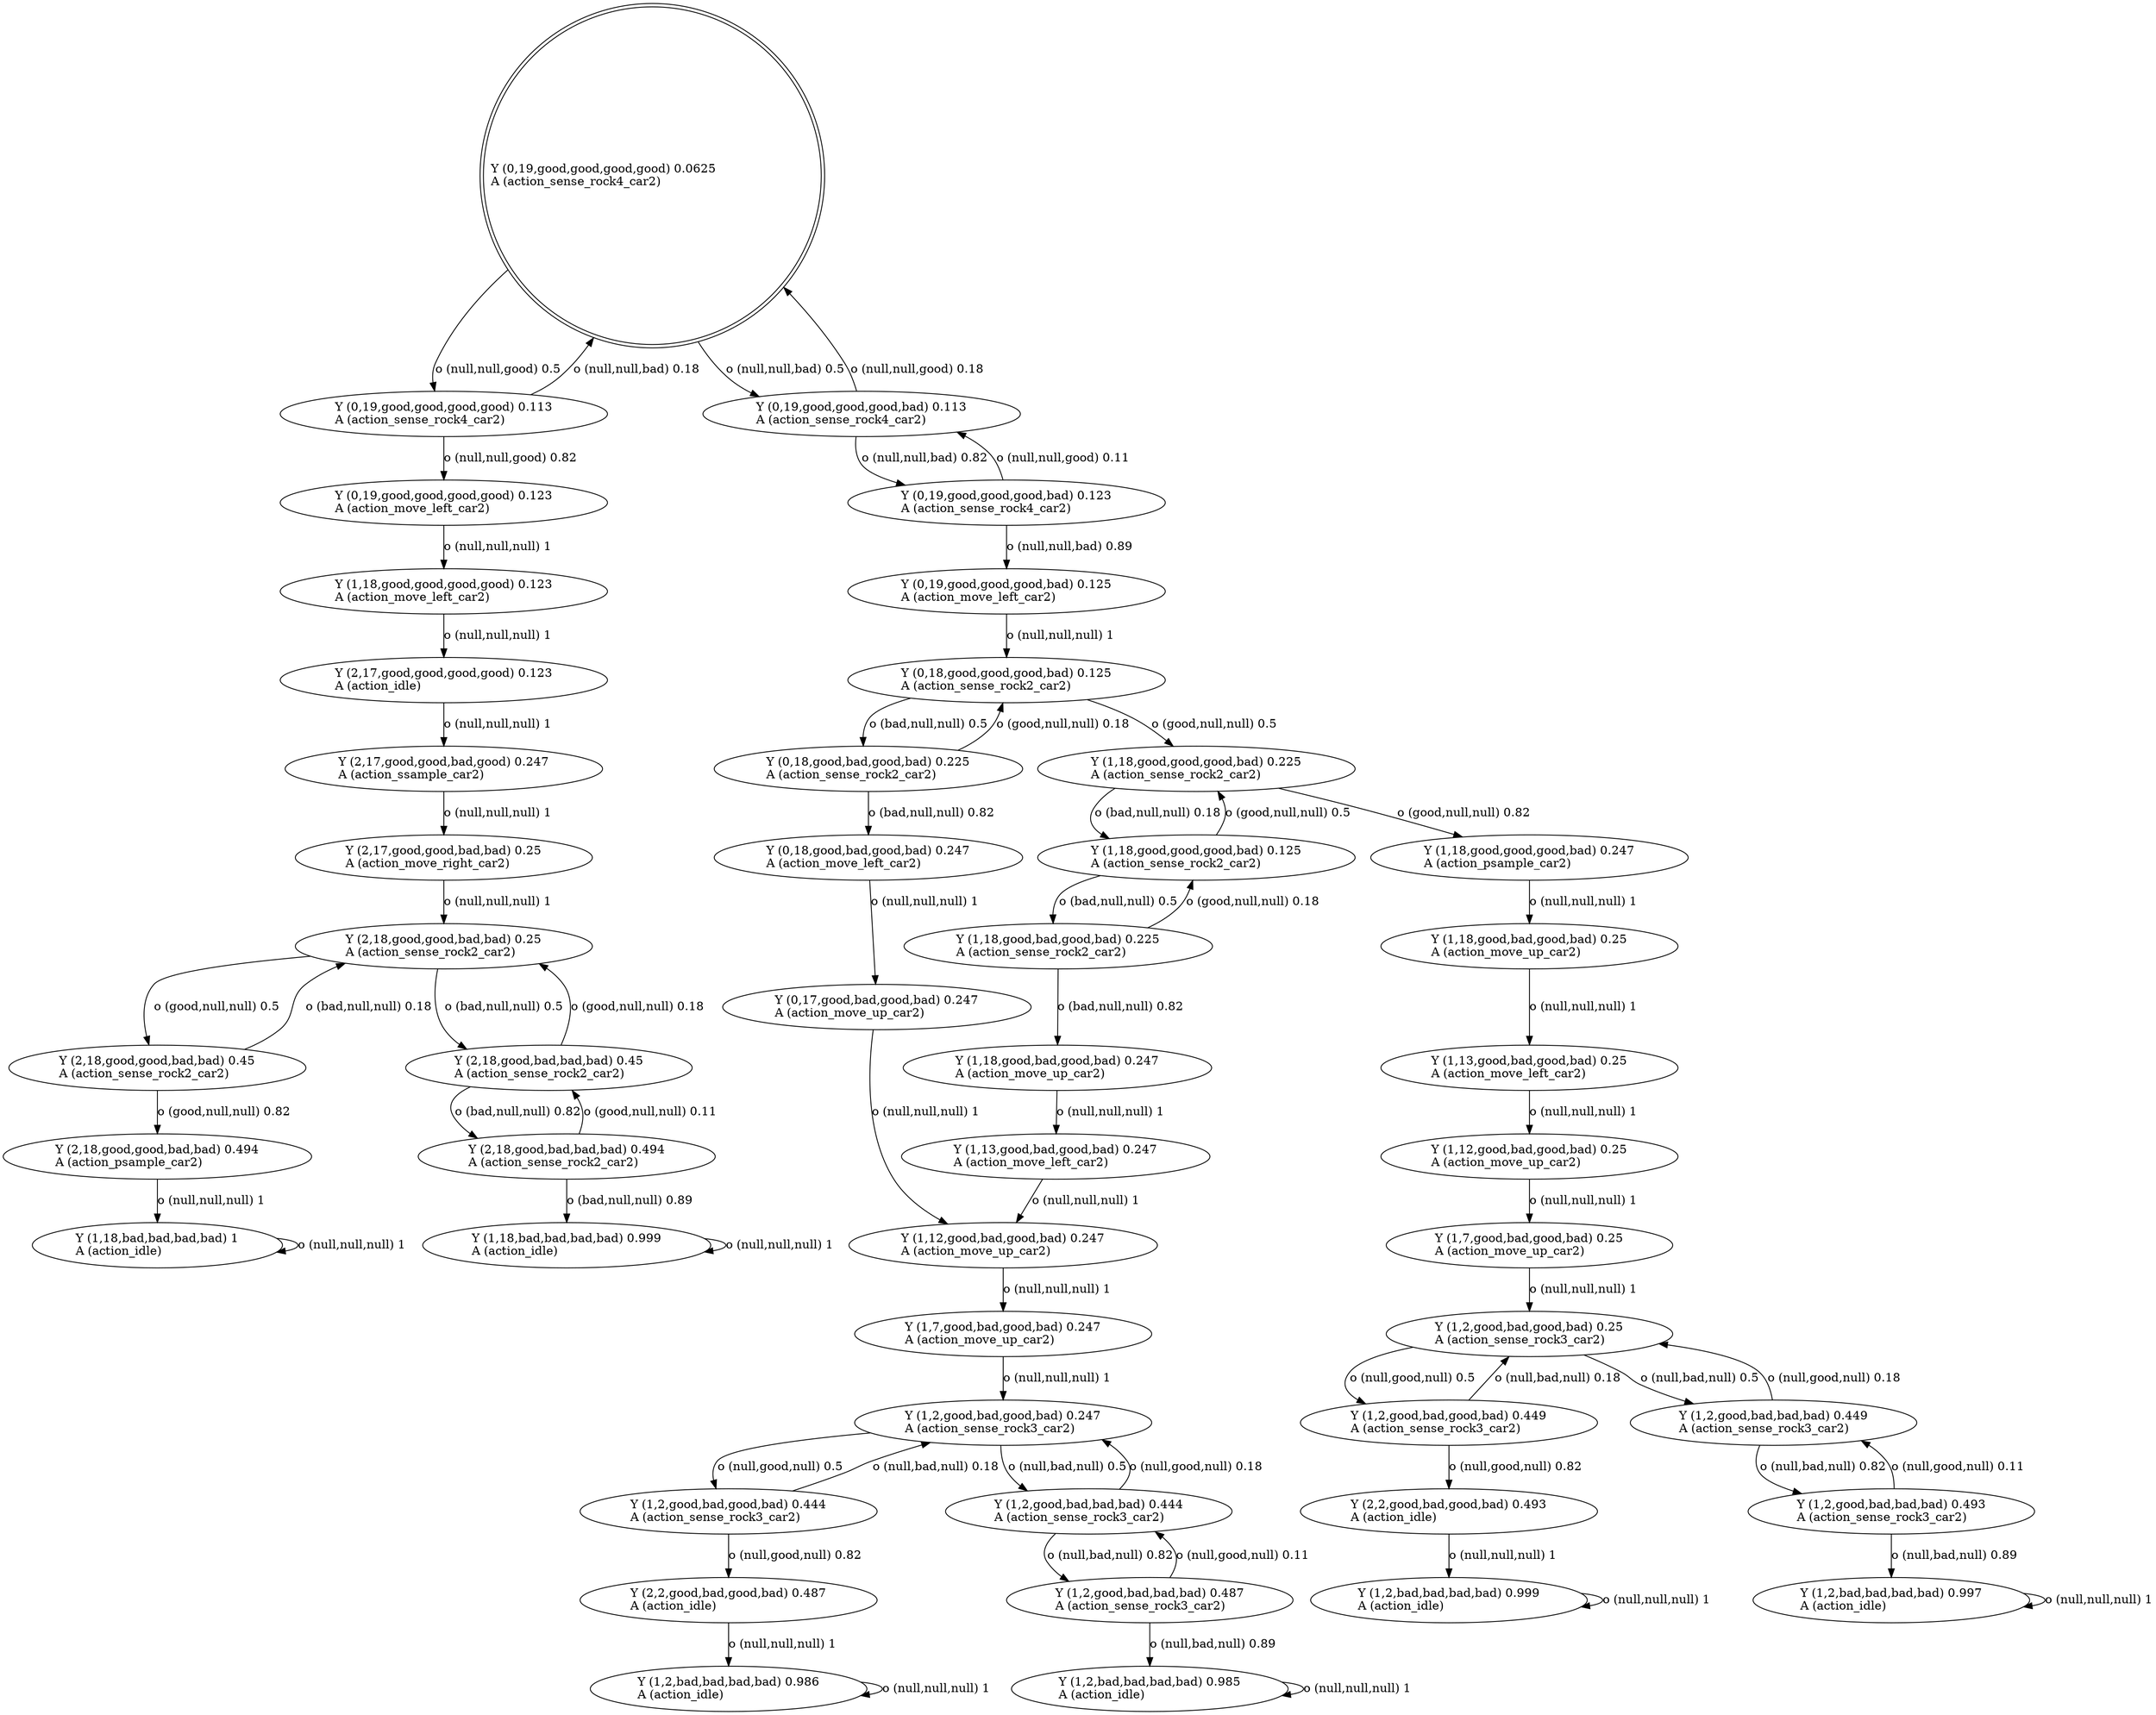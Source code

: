 digraph "G" {
root [label="Y (0,19,good,good,good,good) 0.0625\lA (action_sense_rock4_car2)\l", labeljust="l", shape=doublecircle];
x0row9 [label="Y (0,19,good,good,good,good) 0.113\lA (action_sense_rock4_car2)\l"];
x0row10 [label="Y (0,19,good,good,good,bad) 0.113\lA (action_sense_rock4_car2)\l"];
x0row19 [label="Y (0,19,good,good,good,good) 0.123\lA (action_move_left_car2)\l"];
x0row29 [label="Y (1,18,good,good,good,good) 0.123\lA (action_move_left_car2)\l"];
x0row52 [label="Y (2,17,good,good,good,good) 0.123\lA (action_idle)\l"];
x0row64 [label="Y (2,17,good,good,bad,good) 0.247\lA (action_ssample_car2)\l"];
x0row77 [label="Y (2,17,good,good,bad,bad) 0.25\lA (action_move_right_car2)\l"];
x0row84 [label="Y (2,18,good,good,bad,bad) 0.25\lA (action_sense_rock2_car2)\l"];
x0row93 [label="Y (2,18,good,good,bad,bad) 0.45\lA (action_sense_rock2_car2)\l"];
x0row94 [label="Y (2,18,good,bad,bad,bad) 0.45\lA (action_sense_rock2_car2)\l"];
x0row100 [label="Y (2,18,good,good,bad,bad) 0.494\lA (action_psample_car2)\l"];
x0row115 [label="Y (1,18,bad,bad,bad,bad) 1\lA (action_idle)\l"];
x0row131 [label="Y (2,18,good,bad,bad,bad) 0.494\lA (action_sense_rock2_car2)\l"];
x0row146 [label="Y (1,18,bad,bad,bad,bad) 0.999\lA (action_idle)\l"];
x0row167 [label="Y (0,19,good,good,good,bad) 0.123\lA (action_sense_rock4_car2)\l"];
x0row176 [label="Y (0,19,good,good,good,bad) 0.125\lA (action_move_left_car2)\l"];
x0row179 [label="Y (0,18,good,good,good,bad) 0.125\lA (action_sense_rock2_car2)\l"];
x0row186 [label="Y (1,18,good,good,good,bad) 0.125\lA (action_sense_rock2_car2)\l"];
x0row192 [label="Y (0,18,good,bad,good,bad) 0.225\lA (action_sense_rock2_car2)\l"];
x0row197 [label="Y (1,18,good,good,good,bad) 0.225\lA (action_sense_rock2_car2)\l"];
x0row213 [label="Y (1,18,good,bad,good,bad) 0.25\lA (action_move_up_car2)\l"];
x0row214 [label="Y (1,18,good,good,good,bad) 0.247\lA (action_psample_car2)\l"];
x0row235 [label="Y (1,13,good,bad,good,bad) 0.25\lA (action_move_left_car2)\l"];
x0row244 [label="Y (1,12,good,bad,good,bad) 0.25\lA (action_move_up_car2)\l"];
x0row255 [label="Y (1,7,good,bad,good,bad) 0.25\lA (action_move_up_car2)\l"];
x0row264 [label="Y (1,2,good,bad,good,bad) 0.25\lA (action_sense_rock3_car2)\l"];
x0row275 [label="Y (1,2,good,bad,good,bad) 0.449\lA (action_sense_rock3_car2)\l"];
x0row276 [label="Y (1,2,good,bad,bad,bad) 0.449\lA (action_sense_rock3_car2)\l"];
x0row289 [label="Y (2,2,good,bad,good,bad) 0.493\lA (action_idle)\l"];
x0row311 [label="Y (1,2,bad,bad,bad,bad) 0.999\lA (action_idle)\l"];
x0row329 [label="Y (1,2,good,bad,bad,bad) 0.493\lA (action_sense_rock3_car2)\l"];
x0row344 [label="Y (1,2,bad,bad,bad,bad) 0.997\lA (action_idle)\l"];
x0row363 [label="Y (1,18,good,bad,good,bad) 0.225\lA (action_sense_rock2_car2)\l"];
x0row374 [label="Y (1,18,good,bad,good,bad) 0.247\lA (action_move_up_car2)\l"];
x0row379 [label="Y (0,18,good,bad,good,bad) 0.247\lA (action_move_left_car2)\l"];
x0row385 [label="Y (1,13,good,bad,good,bad) 0.247\lA (action_move_left_car2)\l"];
x0row395 [label="Y (1,12,good,bad,good,bad) 0.247\lA (action_move_up_car2)\l"];
x0row408 [label="Y (1,7,good,bad,good,bad) 0.247\lA (action_move_up_car2)\l"];
x0row419 [label="Y (1,2,good,bad,good,bad) 0.247\lA (action_sense_rock3_car2)\l"];
x0row434 [label="Y (1,2,good,bad,good,bad) 0.444\lA (action_sense_rock3_car2)\l"];
x0row435 [label="Y (1,2,good,bad,bad,bad) 0.444\lA (action_sense_rock3_car2)\l"];
x0row450 [label="Y (2,2,good,bad,good,bad) 0.487\lA (action_idle)\l"];
x0row478 [label="Y (1,2,bad,bad,bad,bad) 0.986\lA (action_idle)\l"];
x0row502 [label="Y (1,2,good,bad,bad,bad) 0.487\lA (action_sense_rock3_car2)\l"];
x0row519 [label="Y (1,2,bad,bad,bad,bad) 0.985\lA (action_idle)\l"];
x0row546 [label="Y (0,17,good,bad,good,bad) 0.247\lA (action_move_up_car2)\l"];
root -> x0row9  [key=0, label="o (null,null,good) 0.5\l"];
root -> x0row10  [key=0, label="o (null,null,bad) 0.5\l"];
x0row9 -> x0row19  [key=0, label="o (null,null,good) 0.82\l"];
x0row9 -> root  [key=0, label="o (null,null,bad) 0.18\l"];
x0row10 -> root  [key=0, label="o (null,null,good) 0.18\l"];
x0row10 -> x0row167  [key=0, label="o (null,null,bad) 0.82\l"];
x0row19 -> x0row29  [key=0, label="o (null,null,null) 1\l"];
x0row29 -> x0row52  [key=0, label="o (null,null,null) 1\l"];
x0row52 -> x0row64  [key=0, label="o (null,null,null) 1\l"];
x0row64 -> x0row77  [key=0, label="o (null,null,null) 1\l"];
x0row77 -> x0row84  [key=0, label="o (null,null,null) 1\l"];
x0row84 -> x0row93  [key=0, label="o (good,null,null) 0.5\l"];
x0row84 -> x0row94  [key=0, label="o (bad,null,null) 0.5\l"];
x0row93 -> x0row100  [key=0, label="o (good,null,null) 0.82\l"];
x0row93 -> x0row84  [key=0, label="o (bad,null,null) 0.18\l"];
x0row94 -> x0row84  [key=0, label="o (good,null,null) 0.18\l"];
x0row94 -> x0row131  [key=0, label="o (bad,null,null) 0.82\l"];
x0row100 -> x0row115  [key=0, label="o (null,null,null) 1\l"];
x0row115 -> x0row115  [key=0, label="o (null,null,null) 1\l"];
x0row131 -> x0row94  [key=0, label="o (good,null,null) 0.11\l"];
x0row131 -> x0row146  [key=0, label="o (bad,null,null) 0.89\l"];
x0row146 -> x0row146  [key=0, label="o (null,null,null) 1\l"];
x0row167 -> x0row10  [key=0, label="o (null,null,good) 0.11\l"];
x0row167 -> x0row176  [key=0, label="o (null,null,bad) 0.89\l"];
x0row176 -> x0row179  [key=0, label="o (null,null,null) 1\l"];
x0row179 -> x0row192  [key=0, label="o (bad,null,null) 0.5\l"];
x0row179 -> x0row197  [key=0, label="o (good,null,null) 0.5\l"];
x0row186 -> x0row197  [key=0, label="o (good,null,null) 0.5\l"];
x0row186 -> x0row363  [key=0, label="o (bad,null,null) 0.5\l"];
x0row192 -> x0row179  [key=0, label="o (good,null,null) 0.18\l"];
x0row192 -> x0row379  [key=0, label="o (bad,null,null) 0.82\l"];
x0row197 -> x0row214  [key=0, label="o (good,null,null) 0.82\l"];
x0row197 -> x0row186  [key=0, label="o (bad,null,null) 0.18\l"];
x0row213 -> x0row235  [key=0, label="o (null,null,null) 1\l"];
x0row214 -> x0row213  [key=0, label="o (null,null,null) 1\l"];
x0row235 -> x0row244  [key=0, label="o (null,null,null) 1\l"];
x0row244 -> x0row255  [key=0, label="o (null,null,null) 1\l"];
x0row255 -> x0row264  [key=0, label="o (null,null,null) 1\l"];
x0row264 -> x0row275  [key=0, label="o (null,good,null) 0.5\l"];
x0row264 -> x0row276  [key=0, label="o (null,bad,null) 0.5\l"];
x0row275 -> x0row264  [key=0, label="o (null,bad,null) 0.18\l"];
x0row275 -> x0row289  [key=0, label="o (null,good,null) 0.82\l"];
x0row276 -> x0row264  [key=0, label="o (null,good,null) 0.18\l"];
x0row276 -> x0row329  [key=0, label="o (null,bad,null) 0.82\l"];
x0row289 -> x0row311  [key=0, label="o (null,null,null) 1\l"];
x0row311 -> x0row311  [key=0, label="o (null,null,null) 1\l"];
x0row329 -> x0row276  [key=0, label="o (null,good,null) 0.11\l"];
x0row329 -> x0row344  [key=0, label="o (null,bad,null) 0.89\l"];
x0row344 -> x0row344  [key=0, label="o (null,null,null) 1\l"];
x0row363 -> x0row186  [key=0, label="o (good,null,null) 0.18\l"];
x0row363 -> x0row374  [key=0, label="o (bad,null,null) 0.82\l"];
x0row374 -> x0row385  [key=0, label="o (null,null,null) 1\l"];
x0row379 -> x0row546  [key=0, label="o (null,null,null) 1\l"];
x0row385 -> x0row395  [key=0, label="o (null,null,null) 1\l"];
x0row395 -> x0row408  [key=0, label="o (null,null,null) 1\l"];
x0row408 -> x0row419  [key=0, label="o (null,null,null) 1\l"];
x0row419 -> x0row434  [key=0, label="o (null,good,null) 0.5\l"];
x0row419 -> x0row435  [key=0, label="o (null,bad,null) 0.5\l"];
x0row434 -> x0row419  [key=0, label="o (null,bad,null) 0.18\l"];
x0row434 -> x0row450  [key=0, label="o (null,good,null) 0.82\l"];
x0row435 -> x0row419  [key=0, label="o (null,good,null) 0.18\l"];
x0row435 -> x0row502  [key=0, label="o (null,bad,null) 0.82\l"];
x0row450 -> x0row478  [key=0, label="o (null,null,null) 1\l"];
x0row478 -> x0row478  [key=0, label="o (null,null,null) 1\l"];
x0row502 -> x0row435  [key=0, label="o (null,good,null) 0.11\l"];
x0row502 -> x0row519  [key=0, label="o (null,bad,null) 0.89\l"];
x0row519 -> x0row519  [key=0, label="o (null,null,null) 1\l"];
x0row546 -> x0row395  [key=0, label="o (null,null,null) 1\l"];
}
